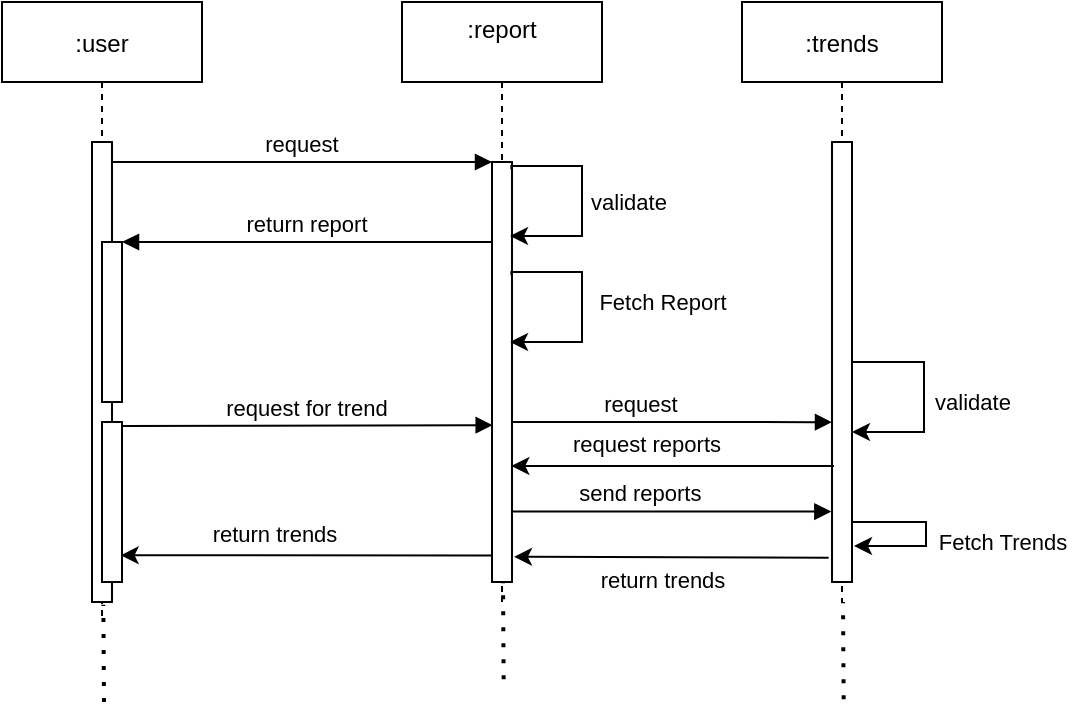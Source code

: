 <mxfile version="15.7.1" type="github">
  <diagram id="kgpKYQtTHZ0yAKxKKP6v" name="Page-1">
    <mxGraphModel dx="782" dy="432" grid="1" gridSize="10" guides="1" tooltips="1" connect="1" arrows="1" fold="1" page="1" pageScale="1" pageWidth="850" pageHeight="1100" math="0" shadow="0">
      <root>
        <mxCell id="0" />
        <mxCell id="1" parent="0" />
        <mxCell id="3nuBFxr9cyL0pnOWT2aG-1" value=":user" style="shape=umlLifeline;perimeter=lifelinePerimeter;container=1;collapsible=0;recursiveResize=0;rounded=0;shadow=0;strokeWidth=1;" parent="1" vertex="1">
          <mxGeometry x="120" y="80" width="100" height="310" as="geometry" />
        </mxCell>
        <mxCell id="3nuBFxr9cyL0pnOWT2aG-2" value="" style="points=[];perimeter=orthogonalPerimeter;rounded=0;shadow=0;strokeWidth=1;" parent="3nuBFxr9cyL0pnOWT2aG-1" vertex="1">
          <mxGeometry x="45" y="70" width="10" height="230" as="geometry" />
        </mxCell>
        <mxCell id="3nuBFxr9cyL0pnOWT2aG-4" value="" style="points=[];perimeter=orthogonalPerimeter;rounded=0;shadow=0;strokeWidth=1;" parent="3nuBFxr9cyL0pnOWT2aG-1" vertex="1">
          <mxGeometry x="50" y="120" width="10" height="80" as="geometry" />
        </mxCell>
        <mxCell id="aa-qgDh8WF5Hc8E2kedi-31" value="" style="points=[];perimeter=orthogonalPerimeter;rounded=0;shadow=0;strokeWidth=1;" vertex="1" parent="3nuBFxr9cyL0pnOWT2aG-1">
          <mxGeometry x="50" y="210" width="10" height="80" as="geometry" />
        </mxCell>
        <mxCell id="aa-qgDh8WF5Hc8E2kedi-33" value="" style="endArrow=none;dashed=1;html=1;dashPattern=1 3;strokeWidth=2;rounded=0;fontSize=11;entryX=0.767;entryY=1.006;entryDx=0;entryDy=0;entryPerimeter=0;" edge="1" parent="3nuBFxr9cyL0pnOWT2aG-1">
          <mxGeometry width="50" height="50" relative="1" as="geometry">
            <mxPoint x="51" y="350" as="sourcePoint" />
            <mxPoint x="50.67" y="301.38" as="targetPoint" />
          </mxGeometry>
        </mxCell>
        <mxCell id="3nuBFxr9cyL0pnOWT2aG-5" value=":report&#xa;" style="shape=umlLifeline;perimeter=lifelinePerimeter;container=1;collapsible=0;recursiveResize=0;rounded=0;shadow=0;strokeWidth=1;" parent="1" vertex="1">
          <mxGeometry x="320" y="80" width="100" height="300" as="geometry" />
        </mxCell>
        <mxCell id="3nuBFxr9cyL0pnOWT2aG-6" value="" style="points=[];perimeter=orthogonalPerimeter;rounded=0;shadow=0;strokeWidth=1;" parent="3nuBFxr9cyL0pnOWT2aG-5" vertex="1">
          <mxGeometry x="45" y="80" width="10" height="210" as="geometry" />
        </mxCell>
        <mxCell id="aa-qgDh8WF5Hc8E2kedi-6" style="edgeStyle=orthogonalEdgeStyle;rounded=0;orthogonalLoop=1;jettySize=auto;html=1;exitX=0.967;exitY=0.168;exitDx=0;exitDy=0;exitPerimeter=0;" edge="1" parent="3nuBFxr9cyL0pnOWT2aG-5">
          <mxGeometry relative="1" as="geometry">
            <mxPoint x="54.67" y="136.6" as="sourcePoint" />
            <mxPoint x="54" y="170" as="targetPoint" />
            <Array as="points">
              <mxPoint x="55" y="135" />
              <mxPoint x="90" y="135" />
              <mxPoint x="90" y="170" />
              <mxPoint x="54" y="170" />
            </Array>
          </mxGeometry>
        </mxCell>
        <mxCell id="3nuBFxr9cyL0pnOWT2aG-8" value="request" style="verticalAlign=bottom;endArrow=block;entryX=0;entryY=0;shadow=0;strokeWidth=1;" parent="1" source="3nuBFxr9cyL0pnOWT2aG-2" target="3nuBFxr9cyL0pnOWT2aG-6" edge="1">
          <mxGeometry relative="1" as="geometry">
            <mxPoint x="275" y="160" as="sourcePoint" />
          </mxGeometry>
        </mxCell>
        <mxCell id="3nuBFxr9cyL0pnOWT2aG-9" value="return report" style="verticalAlign=bottom;endArrow=block;entryX=1;entryY=0;shadow=0;strokeWidth=1;" parent="1" source="3nuBFxr9cyL0pnOWT2aG-6" target="3nuBFxr9cyL0pnOWT2aG-4" edge="1">
          <mxGeometry relative="1" as="geometry">
            <mxPoint x="240" y="200" as="sourcePoint" />
          </mxGeometry>
        </mxCell>
        <mxCell id="aa-qgDh8WF5Hc8E2kedi-1" value=":trends" style="shape=umlLifeline;perimeter=lifelinePerimeter;container=1;collapsible=0;recursiveResize=0;rounded=0;shadow=0;strokeWidth=1;" vertex="1" parent="1">
          <mxGeometry x="490" y="80" width="100" height="300" as="geometry" />
        </mxCell>
        <mxCell id="aa-qgDh8WF5Hc8E2kedi-2" value="" style="points=[];perimeter=orthogonalPerimeter;rounded=0;shadow=0;strokeWidth=1;" vertex="1" parent="aa-qgDh8WF5Hc8E2kedi-1">
          <mxGeometry x="45" y="70" width="10" height="220" as="geometry" />
        </mxCell>
        <mxCell id="aa-qgDh8WF5Hc8E2kedi-25" style="edgeStyle=orthogonalEdgeStyle;rounded=0;orthogonalLoop=1;jettySize=auto;html=1;" edge="1" parent="aa-qgDh8WF5Hc8E2kedi-1">
          <mxGeometry relative="1" as="geometry">
            <mxPoint x="55" y="180" as="sourcePoint" />
            <mxPoint x="55" y="215" as="targetPoint" />
            <Array as="points">
              <mxPoint x="56" y="180" />
              <mxPoint x="91" y="180" />
              <mxPoint x="91" y="215" />
            </Array>
          </mxGeometry>
        </mxCell>
        <mxCell id="aa-qgDh8WF5Hc8E2kedi-7" value="&lt;font style=&quot;font-size: 11px&quot;&gt;Fetch Report&lt;/font&gt;" style="text;html=1;align=center;verticalAlign=middle;resizable=0;points=[];autosize=1;strokeColor=none;fillColor=none;" vertex="1" parent="1">
          <mxGeometry x="410" y="220" width="80" height="20" as="geometry" />
        </mxCell>
        <mxCell id="aa-qgDh8WF5Hc8E2kedi-14" value="request for trend" style="verticalAlign=bottom;endArrow=block;entryX=0.033;entryY=0.74;shadow=0;strokeWidth=1;entryDx=0;entryDy=0;entryPerimeter=0;" edge="1" parent="1">
          <mxGeometry relative="1" as="geometry">
            <mxPoint x="180" y="292" as="sourcePoint" />
            <mxPoint x="365.33" y="291.6" as="targetPoint" />
          </mxGeometry>
        </mxCell>
        <mxCell id="aa-qgDh8WF5Hc8E2kedi-19" value="send reports" style="verticalAlign=bottom;endArrow=block;shadow=0;strokeWidth=1;exitX=0.967;exitY=0.851;exitDx=0;exitDy=0;exitPerimeter=0;entryX=-0.033;entryY=0.858;entryDx=0;entryDy=0;entryPerimeter=0;" edge="1" parent="1">
          <mxGeometry x="-0.194" relative="1" as="geometry">
            <mxPoint x="374.67" y="334.71" as="sourcePoint" />
            <mxPoint x="534.67" y="334.76" as="targetPoint" />
            <mxPoint as="offset" />
          </mxGeometry>
        </mxCell>
        <mxCell id="aa-qgDh8WF5Hc8E2kedi-22" value="&lt;font style=&quot;font-size: 11px&quot;&gt;Fetch Trends&lt;/font&gt;" style="text;html=1;align=center;verticalAlign=middle;resizable=0;points=[];autosize=1;strokeColor=none;fillColor=none;" vertex="1" parent="1">
          <mxGeometry x="580" y="340" width="80" height="20" as="geometry" />
        </mxCell>
        <mxCell id="aa-qgDh8WF5Hc8E2kedi-23" style="edgeStyle=orthogonalEdgeStyle;rounded=0;orthogonalLoop=1;jettySize=auto;html=1;exitX=0.967;exitY=0.168;exitDx=0;exitDy=0;exitPerimeter=0;" edge="1" parent="1">
          <mxGeometry relative="1" as="geometry">
            <mxPoint x="374.67" y="163.6" as="sourcePoint" />
            <mxPoint x="374" y="197" as="targetPoint" />
            <Array as="points">
              <mxPoint x="375" y="162" />
              <mxPoint x="410" y="162" />
              <mxPoint x="410" y="197" />
              <mxPoint x="374" y="197" />
            </Array>
          </mxGeometry>
        </mxCell>
        <mxCell id="aa-qgDh8WF5Hc8E2kedi-24" value="&lt;font style=&quot;font-size: 11px&quot;&gt;validate&lt;/font&gt;" style="text;html=1;align=center;verticalAlign=middle;resizable=0;points=[];autosize=1;strokeColor=none;fillColor=none;" vertex="1" parent="1">
          <mxGeometry x="408" y="170" width="50" height="20" as="geometry" />
        </mxCell>
        <mxCell id="aa-qgDh8WF5Hc8E2kedi-26" value="request" style="verticalAlign=bottom;endArrow=block;shadow=0;strokeWidth=1;exitX=0.9;exitY=0.9;exitDx=0;exitDy=0;exitPerimeter=0;" edge="1" parent="1">
          <mxGeometry x="-0.194" relative="1" as="geometry">
            <mxPoint x="375" y="290" as="sourcePoint" />
            <mxPoint x="535" y="290.07" as="targetPoint" />
            <mxPoint as="offset" />
          </mxGeometry>
        </mxCell>
        <mxCell id="aa-qgDh8WF5Hc8E2kedi-27" value="&lt;font style=&quot;font-size: 11px&quot;&gt;validate&lt;/font&gt;" style="text;html=1;align=center;verticalAlign=middle;resizable=0;points=[];autosize=1;strokeColor=none;fillColor=none;" vertex="1" parent="1">
          <mxGeometry x="580" y="270" width="50" height="20" as="geometry" />
        </mxCell>
        <mxCell id="aa-qgDh8WF5Hc8E2kedi-28" style="edgeStyle=orthogonalEdgeStyle;rounded=0;orthogonalLoop=1;jettySize=auto;html=1;" edge="1" parent="1" source="aa-qgDh8WF5Hc8E2kedi-2">
          <mxGeometry relative="1" as="geometry">
            <mxPoint x="546" y="317" as="sourcePoint" />
            <mxPoint x="546" y="352" as="targetPoint" />
            <Array as="points">
              <mxPoint x="582" y="340" />
              <mxPoint x="582" y="352" />
            </Array>
          </mxGeometry>
        </mxCell>
        <mxCell id="aa-qgDh8WF5Hc8E2kedi-34" value="" style="endArrow=none;dashed=1;html=1;dashPattern=1 3;strokeWidth=2;rounded=0;fontSize=11;entryX=0.767;entryY=1.006;entryDx=0;entryDy=0;entryPerimeter=0;" edge="1" parent="1">
          <mxGeometry width="50" height="50" relative="1" as="geometry">
            <mxPoint x="370.83" y="418.62" as="sourcePoint" />
            <mxPoint x="370.5" y="370" as="targetPoint" />
          </mxGeometry>
        </mxCell>
        <mxCell id="aa-qgDh8WF5Hc8E2kedi-35" value="" style="endArrow=none;dashed=1;html=1;dashPattern=1 3;strokeWidth=2;rounded=0;fontSize=11;entryX=0.767;entryY=1.006;entryDx=0;entryDy=0;entryPerimeter=0;" edge="1" parent="1">
          <mxGeometry width="50" height="50" relative="1" as="geometry">
            <mxPoint x="540.83" y="428.62" as="sourcePoint" />
            <mxPoint x="540.5" y="380" as="targetPoint" />
          </mxGeometry>
        </mxCell>
        <mxCell id="aa-qgDh8WF5Hc8E2kedi-36" value="" style="endArrow=classic;html=1;rounded=0;exitX=-0.033;exitY=0.813;exitDx=0;exitDy=0;exitPerimeter=0;entryX=0.933;entryY=0.508;entryDx=0;entryDy=0;entryPerimeter=0;" edge="1" parent="1">
          <mxGeometry width="50" height="50" relative="1" as="geometry">
            <mxPoint x="364.67" y="356.73" as="sourcePoint" />
            <mxPoint x="179.33" y="356.64" as="targetPoint" />
          </mxGeometry>
        </mxCell>
        <mxCell id="aa-qgDh8WF5Hc8E2kedi-37" value="return trends" style="edgeLabel;html=1;align=center;verticalAlign=middle;resizable=0;points=[];" vertex="1" connectable="0" parent="aa-qgDh8WF5Hc8E2kedi-36">
          <mxGeometry x="0.202" y="-2" relative="1" as="geometry">
            <mxPoint x="3" y="-9" as="offset" />
          </mxGeometry>
        </mxCell>
        <mxCell id="aa-qgDh8WF5Hc8E2kedi-17" value="" style="endArrow=classic;html=1;rounded=0;entryX=0.967;entryY=0.714;entryDx=0;entryDy=0;entryPerimeter=0;" edge="1" parent="1">
          <mxGeometry width="50" height="50" relative="1" as="geometry">
            <mxPoint x="536" y="312" as="sourcePoint" />
            <mxPoint x="374.67" y="311.94" as="targetPoint" />
          </mxGeometry>
        </mxCell>
        <mxCell id="aa-qgDh8WF5Hc8E2kedi-18" value="request reports" style="edgeLabel;html=1;align=center;verticalAlign=middle;resizable=0;points=[];" vertex="1" connectable="0" parent="aa-qgDh8WF5Hc8E2kedi-17">
          <mxGeometry x="0.202" y="-2" relative="1" as="geometry">
            <mxPoint x="3" y="-9" as="offset" />
          </mxGeometry>
        </mxCell>
        <mxCell id="aa-qgDh8WF5Hc8E2kedi-29" value="" style="endArrow=classic;html=1;rounded=0;exitX=-0.167;exitY=0.945;exitDx=0;exitDy=0;exitPerimeter=0;entryX=1.1;entryY=0.94;entryDx=0;entryDy=0;entryPerimeter=0;" edge="1" parent="1" source="aa-qgDh8WF5Hc8E2kedi-2" target="3nuBFxr9cyL0pnOWT2aG-6">
          <mxGeometry width="50" height="50" relative="1" as="geometry">
            <mxPoint x="535" y="360" as="sourcePoint" />
            <mxPoint x="380" y="350" as="targetPoint" />
          </mxGeometry>
        </mxCell>
        <mxCell id="aa-qgDh8WF5Hc8E2kedi-30" value="return trends" style="edgeLabel;html=1;align=center;verticalAlign=middle;resizable=0;points=[];" vertex="1" connectable="0" parent="aa-qgDh8WF5Hc8E2kedi-29">
          <mxGeometry x="0.202" y="-2" relative="1" as="geometry">
            <mxPoint x="11" y="13" as="offset" />
          </mxGeometry>
        </mxCell>
      </root>
    </mxGraphModel>
  </diagram>
</mxfile>
